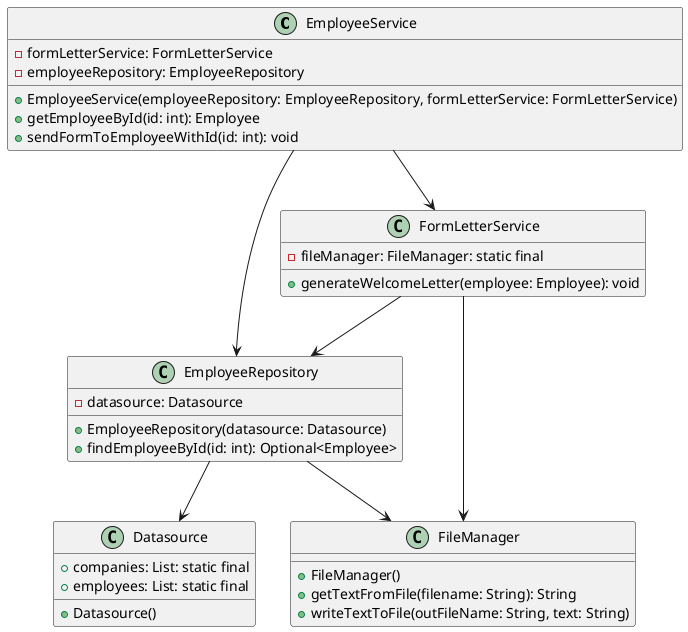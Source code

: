 @startuml
class EmployeeService {
- formLetterService: FormLetterService
- employeeRepository: EmployeeRepository
+ EmployeeService(employeeRepository: EmployeeRepository, formLetterService: FormLetterService)
+ getEmployeeById(id: int): Employee
+ sendFormToEmployeeWithId(id: int): void
}

class FormLetterService {
- fileManager: FileManager: static final
+ generateWelcomeLetter(employee: Employee): void
}

class EmployeeRepository {
- datasource: Datasource
+ EmployeeRepository(datasource: Datasource)
+ findEmployeeById(id: int): Optional<Employee>
}

class FileManager {
+ FileManager()
+ getTextFromFile(filename: String): String
+ writeTextToFile(outFileName: String, text: String)
}

class Datasource {
+ companies: List: static final
+ employees: List: static final
+ Datasource()
}

EmployeeService --> FormLetterService
FormLetterService --> FileManager
FormLetterService --> EmployeeRepository
EmployeeRepository --> FileManager
EmployeeService --> EmployeeRepository
EmployeeRepository --> Datasource

@enduml